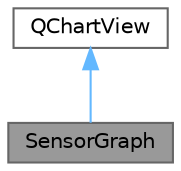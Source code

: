 digraph "SensorGraph"
{
 // LATEX_PDF_SIZE
  bgcolor="transparent";
  edge [fontname=Helvetica,fontsize=10,labelfontname=Helvetica,labelfontsize=10];
  node [fontname=Helvetica,fontsize=10,shape=box,height=0.2,width=0.4];
  Node1 [id="Node000001",label="SensorGraph",height=0.2,width=0.4,color="gray40", fillcolor="grey60", style="filled", fontcolor="black",tooltip="Klasa odpowiadająca za wizualizację danych z czujników w formie wykresu liniowego."];
  Node2 -> Node1 [id="edge1_Node000001_Node000002",dir="back",color="steelblue1",style="solid",tooltip=" "];
  Node2 [id="Node000002",label="QChartView",height=0.2,width=0.4,color="gray40", fillcolor="white", style="filled",tooltip=" "];
}
